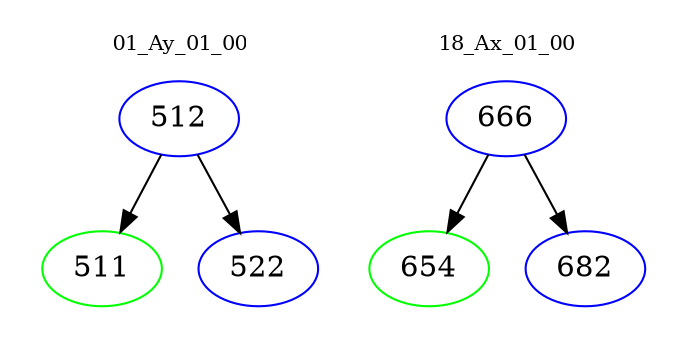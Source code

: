 digraph{
subgraph cluster_0 {
color = white
label = "01_Ay_01_00";
fontsize=10;
T0_512 [label="512", color="blue"]
T0_512 -> T0_511 [color="black"]
T0_511 [label="511", color="green"]
T0_512 -> T0_522 [color="black"]
T0_522 [label="522", color="blue"]
}
subgraph cluster_1 {
color = white
label = "18_Ax_01_00";
fontsize=10;
T1_666 [label="666", color="blue"]
T1_666 -> T1_654 [color="black"]
T1_654 [label="654", color="green"]
T1_666 -> T1_682 [color="black"]
T1_682 [label="682", color="blue"]
}
}
